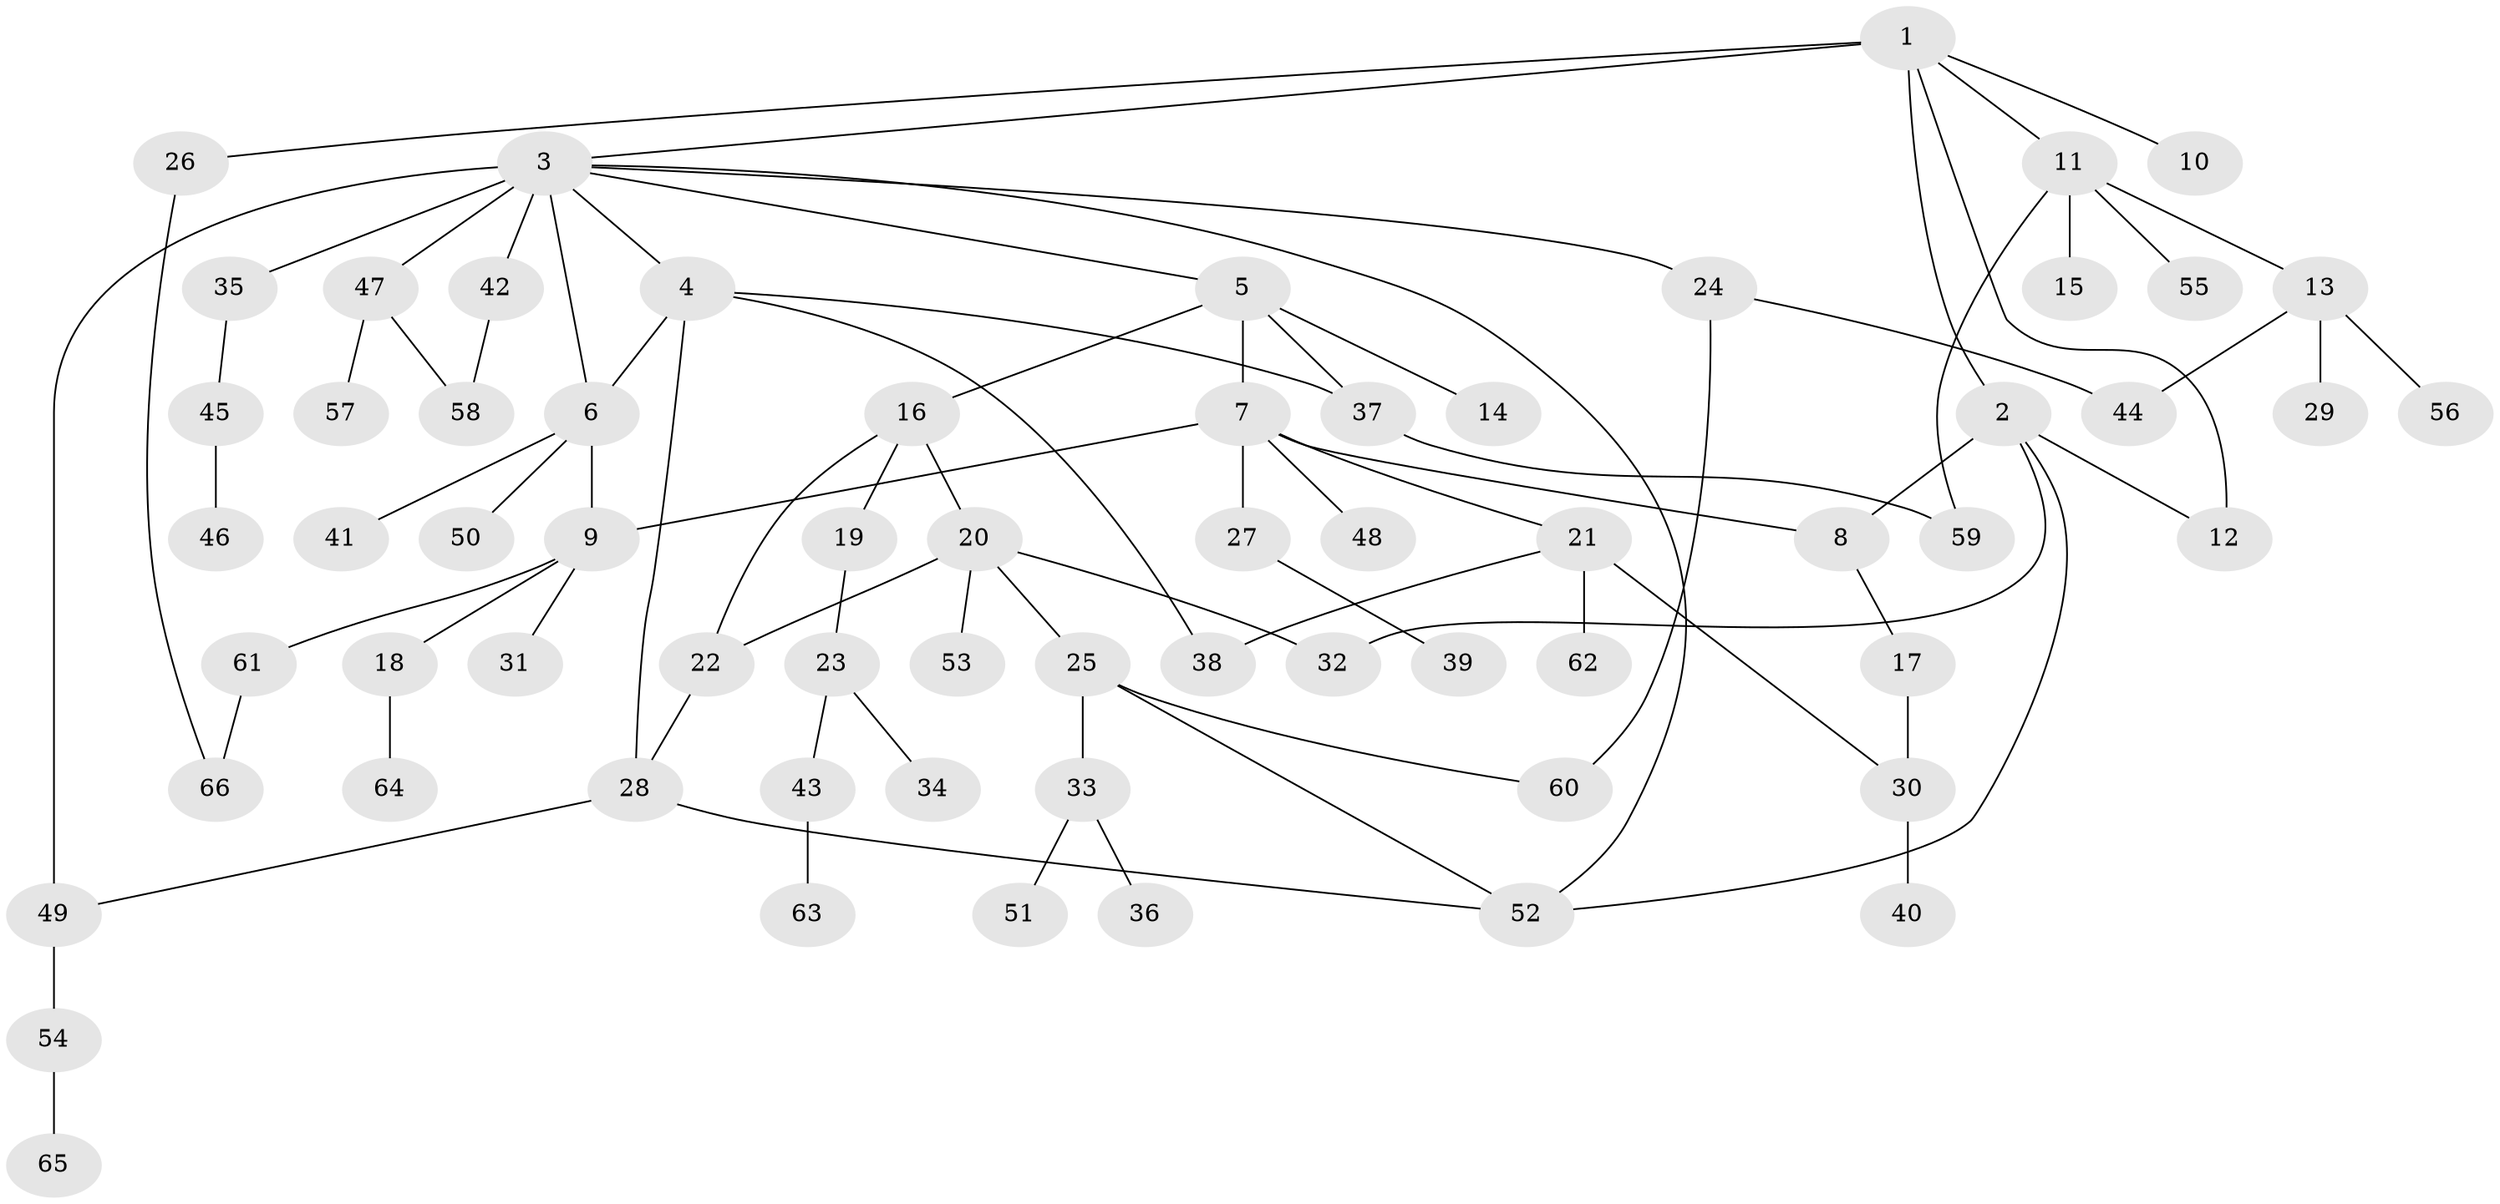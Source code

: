 // original degree distribution, {5: 0.022900763358778626, 3: 0.20610687022900764, 7: 0.015267175572519083, 6: 0.04580152671755725, 2: 0.3053435114503817, 4: 0.05343511450381679, 1: 0.3511450381679389}
// Generated by graph-tools (version 1.1) at 2025/34/03/09/25 02:34:20]
// undirected, 66 vertices, 84 edges
graph export_dot {
graph [start="1"]
  node [color=gray90,style=filled];
  1;
  2;
  3;
  4;
  5;
  6;
  7;
  8;
  9;
  10;
  11;
  12;
  13;
  14;
  15;
  16;
  17;
  18;
  19;
  20;
  21;
  22;
  23;
  24;
  25;
  26;
  27;
  28;
  29;
  30;
  31;
  32;
  33;
  34;
  35;
  36;
  37;
  38;
  39;
  40;
  41;
  42;
  43;
  44;
  45;
  46;
  47;
  48;
  49;
  50;
  51;
  52;
  53;
  54;
  55;
  56;
  57;
  58;
  59;
  60;
  61;
  62;
  63;
  64;
  65;
  66;
  1 -- 2 [weight=1.0];
  1 -- 3 [weight=1.0];
  1 -- 10 [weight=1.0];
  1 -- 11 [weight=1.0];
  1 -- 12 [weight=1.0];
  1 -- 26 [weight=1.0];
  2 -- 8 [weight=1.0];
  2 -- 12 [weight=1.0];
  2 -- 32 [weight=1.0];
  2 -- 52 [weight=1.0];
  3 -- 4 [weight=1.0];
  3 -- 5 [weight=1.0];
  3 -- 6 [weight=1.0];
  3 -- 24 [weight=1.0];
  3 -- 35 [weight=1.0];
  3 -- 42 [weight=1.0];
  3 -- 47 [weight=1.0];
  3 -- 49 [weight=3.0];
  3 -- 52 [weight=1.0];
  4 -- 6 [weight=1.0];
  4 -- 28 [weight=1.0];
  4 -- 37 [weight=1.0];
  4 -- 38 [weight=1.0];
  5 -- 7 [weight=1.0];
  5 -- 14 [weight=1.0];
  5 -- 16 [weight=1.0];
  5 -- 37 [weight=1.0];
  6 -- 9 [weight=1.0];
  6 -- 41 [weight=1.0];
  6 -- 50 [weight=1.0];
  7 -- 8 [weight=1.0];
  7 -- 9 [weight=1.0];
  7 -- 21 [weight=1.0];
  7 -- 27 [weight=1.0];
  7 -- 48 [weight=1.0];
  8 -- 17 [weight=1.0];
  9 -- 18 [weight=1.0];
  9 -- 31 [weight=1.0];
  9 -- 61 [weight=1.0];
  11 -- 13 [weight=1.0];
  11 -- 15 [weight=1.0];
  11 -- 55 [weight=1.0];
  11 -- 59 [weight=1.0];
  13 -- 29 [weight=2.0];
  13 -- 44 [weight=1.0];
  13 -- 56 [weight=1.0];
  16 -- 19 [weight=1.0];
  16 -- 20 [weight=1.0];
  16 -- 22 [weight=1.0];
  17 -- 30 [weight=1.0];
  18 -- 64 [weight=1.0];
  19 -- 23 [weight=3.0];
  20 -- 22 [weight=1.0];
  20 -- 25 [weight=1.0];
  20 -- 32 [weight=1.0];
  20 -- 53 [weight=1.0];
  21 -- 30 [weight=2.0];
  21 -- 38 [weight=1.0];
  21 -- 62 [weight=1.0];
  22 -- 28 [weight=1.0];
  23 -- 34 [weight=1.0];
  23 -- 43 [weight=1.0];
  24 -- 44 [weight=1.0];
  24 -- 60 [weight=1.0];
  25 -- 33 [weight=1.0];
  25 -- 52 [weight=1.0];
  25 -- 60 [weight=1.0];
  26 -- 66 [weight=1.0];
  27 -- 39 [weight=1.0];
  28 -- 49 [weight=1.0];
  28 -- 52 [weight=1.0];
  30 -- 40 [weight=1.0];
  33 -- 36 [weight=1.0];
  33 -- 51 [weight=1.0];
  35 -- 45 [weight=1.0];
  37 -- 59 [weight=1.0];
  42 -- 58 [weight=1.0];
  43 -- 63 [weight=1.0];
  45 -- 46 [weight=1.0];
  47 -- 57 [weight=1.0];
  47 -- 58 [weight=1.0];
  49 -- 54 [weight=1.0];
  54 -- 65 [weight=1.0];
  61 -- 66 [weight=1.0];
}
